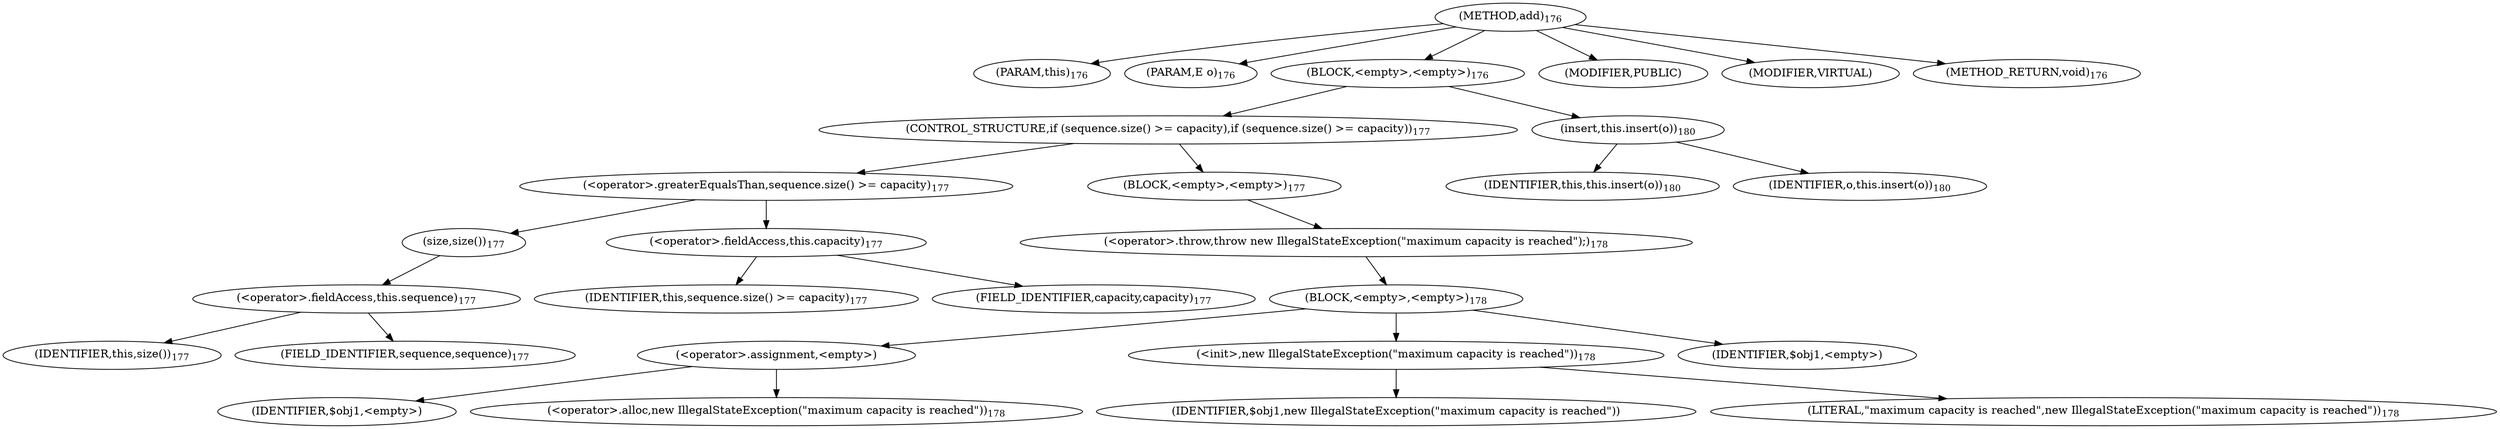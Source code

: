 digraph "add" {  
"192" [label = <(METHOD,add)<SUB>176</SUB>> ]
"21" [label = <(PARAM,this)<SUB>176</SUB>> ]
"193" [label = <(PARAM,E o)<SUB>176</SUB>> ]
"194" [label = <(BLOCK,&lt;empty&gt;,&lt;empty&gt;)<SUB>176</SUB>> ]
"195" [label = <(CONTROL_STRUCTURE,if (sequence.size() &gt;= capacity),if (sequence.size() &gt;= capacity))<SUB>177</SUB>> ]
"196" [label = <(&lt;operator&gt;.greaterEqualsThan,sequence.size() &gt;= capacity)<SUB>177</SUB>> ]
"197" [label = <(size,size())<SUB>177</SUB>> ]
"198" [label = <(&lt;operator&gt;.fieldAccess,this.sequence)<SUB>177</SUB>> ]
"199" [label = <(IDENTIFIER,this,size())<SUB>177</SUB>> ]
"200" [label = <(FIELD_IDENTIFIER,sequence,sequence)<SUB>177</SUB>> ]
"201" [label = <(&lt;operator&gt;.fieldAccess,this.capacity)<SUB>177</SUB>> ]
"202" [label = <(IDENTIFIER,this,sequence.size() &gt;= capacity)<SUB>177</SUB>> ]
"203" [label = <(FIELD_IDENTIFIER,capacity,capacity)<SUB>177</SUB>> ]
"204" [label = <(BLOCK,&lt;empty&gt;,&lt;empty&gt;)<SUB>177</SUB>> ]
"205" [label = <(&lt;operator&gt;.throw,throw new IllegalStateException(&quot;maximum capacity is reached&quot;);)<SUB>178</SUB>> ]
"206" [label = <(BLOCK,&lt;empty&gt;,&lt;empty&gt;)<SUB>178</SUB>> ]
"207" [label = <(&lt;operator&gt;.assignment,&lt;empty&gt;)> ]
"208" [label = <(IDENTIFIER,$obj1,&lt;empty&gt;)> ]
"209" [label = <(&lt;operator&gt;.alloc,new IllegalStateException(&quot;maximum capacity is reached&quot;))<SUB>178</SUB>> ]
"210" [label = <(&lt;init&gt;,new IllegalStateException(&quot;maximum capacity is reached&quot;))<SUB>178</SUB>> ]
"211" [label = <(IDENTIFIER,$obj1,new IllegalStateException(&quot;maximum capacity is reached&quot;))> ]
"212" [label = <(LITERAL,&quot;maximum capacity is reached&quot;,new IllegalStateException(&quot;maximum capacity is reached&quot;))<SUB>178</SUB>> ]
"213" [label = <(IDENTIFIER,$obj1,&lt;empty&gt;)> ]
"214" [label = <(insert,this.insert(o))<SUB>180</SUB>> ]
"20" [label = <(IDENTIFIER,this,this.insert(o))<SUB>180</SUB>> ]
"215" [label = <(IDENTIFIER,o,this.insert(o))<SUB>180</SUB>> ]
"216" [label = <(MODIFIER,PUBLIC)> ]
"217" [label = <(MODIFIER,VIRTUAL)> ]
"218" [label = <(METHOD_RETURN,void)<SUB>176</SUB>> ]
  "192" -> "21" 
  "192" -> "193" 
  "192" -> "194" 
  "192" -> "216" 
  "192" -> "217" 
  "192" -> "218" 
  "194" -> "195" 
  "194" -> "214" 
  "195" -> "196" 
  "195" -> "204" 
  "196" -> "197" 
  "196" -> "201" 
  "197" -> "198" 
  "198" -> "199" 
  "198" -> "200" 
  "201" -> "202" 
  "201" -> "203" 
  "204" -> "205" 
  "205" -> "206" 
  "206" -> "207" 
  "206" -> "210" 
  "206" -> "213" 
  "207" -> "208" 
  "207" -> "209" 
  "210" -> "211" 
  "210" -> "212" 
  "214" -> "20" 
  "214" -> "215" 
}
